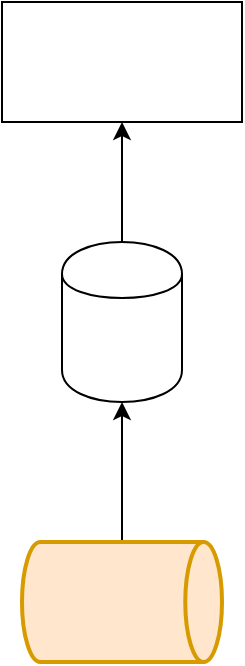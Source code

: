<mxfile version="10.6.9" type="github"><diagram id="ML5Y-R4fVuUC1LbAb27y" name="Page-1"><mxGraphModel dx="1394" dy="787" grid="1" gridSize="10" guides="1" tooltips="1" connect="1" arrows="1" fold="1" page="1" pageScale="1" pageWidth="827" pageHeight="1169" math="0" shadow="0"><root><mxCell id="0"/><mxCell id="1" parent="0"/><mxCell id="slusGy1l6BU1XsywhXBh-1" value="" style="rounded=0;whiteSpace=wrap;html=1;" parent="1" vertex="1"><mxGeometry x="200" y="160" width="120" height="60" as="geometry"/></mxCell><mxCell id="slusGy1l6BU1XsywhXBh-5" style="edgeStyle=orthogonalEdgeStyle;rounded=0;orthogonalLoop=1;jettySize=auto;html=1;exitX=0.5;exitY=0;exitDx=0;exitDy=0;entryX=0.5;entryY=1;entryDx=0;entryDy=0;" parent="1" source="slusGy1l6BU1XsywhXBh-2" target="slusGy1l6BU1XsywhXBh-1" edge="1"><mxGeometry relative="1" as="geometry"/></mxCell><mxCell id="slusGy1l6BU1XsywhXBh-2" value="" style="shape=cylinder;whiteSpace=wrap;html=1;boundedLbl=1;backgroundOutline=1;" parent="1" vertex="1"><mxGeometry x="230" y="280" width="60" height="80" as="geometry"/></mxCell><mxCell id="slusGy1l6BU1XsywhXBh-4" style="edgeStyle=orthogonalEdgeStyle;rounded=0;orthogonalLoop=1;jettySize=auto;html=1;exitX=0.5;exitY=0;exitDx=0;exitDy=0;exitPerimeter=0;" parent="1" source="slusGy1l6BU1XsywhXBh-3" target="slusGy1l6BU1XsywhXBh-2" edge="1"><mxGeometry relative="1" as="geometry"/></mxCell><mxCell id="slusGy1l6BU1XsywhXBh-3" value="" style="strokeWidth=2;html=1;shape=mxgraph.flowchart.direct_data;whiteSpace=wrap;fillColor=#ffe6cc;strokeColor=#d79b00;" parent="1" vertex="1"><mxGeometry x="210" y="430" width="100" height="60" as="geometry"/></mxCell></root></mxGraphModel></diagram></mxfile>